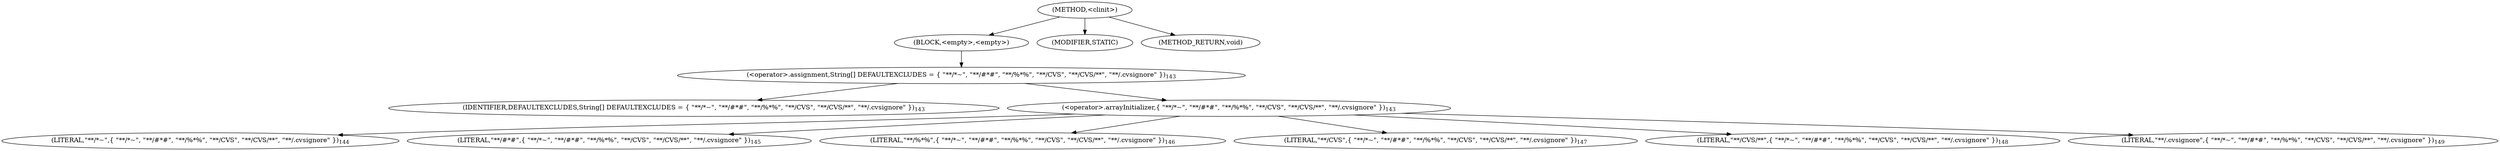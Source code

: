 digraph "&lt;clinit&gt;" {  
"2119" [label = <(METHOD,&lt;clinit&gt;)> ]
"2120" [label = <(BLOCK,&lt;empty&gt;,&lt;empty&gt;)> ]
"2121" [label = <(&lt;operator&gt;.assignment,String[] DEFAULTEXCLUDES = { &quot;**/*~&quot;, &quot;**/#*#&quot;, &quot;**/%*%&quot;, &quot;**/CVS&quot;, &quot;**/CVS/**&quot;, &quot;**/.cvsignore&quot; })<SUB>143</SUB>> ]
"2122" [label = <(IDENTIFIER,DEFAULTEXCLUDES,String[] DEFAULTEXCLUDES = { &quot;**/*~&quot;, &quot;**/#*#&quot;, &quot;**/%*%&quot;, &quot;**/CVS&quot;, &quot;**/CVS/**&quot;, &quot;**/.cvsignore&quot; })<SUB>143</SUB>> ]
"2123" [label = <(&lt;operator&gt;.arrayInitializer,{ &quot;**/*~&quot;, &quot;**/#*#&quot;, &quot;**/%*%&quot;, &quot;**/CVS&quot;, &quot;**/CVS/**&quot;, &quot;**/.cvsignore&quot; })<SUB>143</SUB>> ]
"2124" [label = <(LITERAL,&quot;**/*~&quot;,{ &quot;**/*~&quot;, &quot;**/#*#&quot;, &quot;**/%*%&quot;, &quot;**/CVS&quot;, &quot;**/CVS/**&quot;, &quot;**/.cvsignore&quot; })<SUB>144</SUB>> ]
"2125" [label = <(LITERAL,&quot;**/#*#&quot;,{ &quot;**/*~&quot;, &quot;**/#*#&quot;, &quot;**/%*%&quot;, &quot;**/CVS&quot;, &quot;**/CVS/**&quot;, &quot;**/.cvsignore&quot; })<SUB>145</SUB>> ]
"2126" [label = <(LITERAL,&quot;**/%*%&quot;,{ &quot;**/*~&quot;, &quot;**/#*#&quot;, &quot;**/%*%&quot;, &quot;**/CVS&quot;, &quot;**/CVS/**&quot;, &quot;**/.cvsignore&quot; })<SUB>146</SUB>> ]
"2127" [label = <(LITERAL,&quot;**/CVS&quot;,{ &quot;**/*~&quot;, &quot;**/#*#&quot;, &quot;**/%*%&quot;, &quot;**/CVS&quot;, &quot;**/CVS/**&quot;, &quot;**/.cvsignore&quot; })<SUB>147</SUB>> ]
"2128" [label = <(LITERAL,&quot;**/CVS/**&quot;,{ &quot;**/*~&quot;, &quot;**/#*#&quot;, &quot;**/%*%&quot;, &quot;**/CVS&quot;, &quot;**/CVS/**&quot;, &quot;**/.cvsignore&quot; })<SUB>148</SUB>> ]
"2129" [label = <(LITERAL,&quot;**/.cvsignore&quot;,{ &quot;**/*~&quot;, &quot;**/#*#&quot;, &quot;**/%*%&quot;, &quot;**/CVS&quot;, &quot;**/CVS/**&quot;, &quot;**/.cvsignore&quot; })<SUB>149</SUB>> ]
"2130" [label = <(MODIFIER,STATIC)> ]
"2131" [label = <(METHOD_RETURN,void)> ]
  "2119" -> "2120" 
  "2119" -> "2130" 
  "2119" -> "2131" 
  "2120" -> "2121" 
  "2121" -> "2122" 
  "2121" -> "2123" 
  "2123" -> "2124" 
  "2123" -> "2125" 
  "2123" -> "2126" 
  "2123" -> "2127" 
  "2123" -> "2128" 
  "2123" -> "2129" 
}
